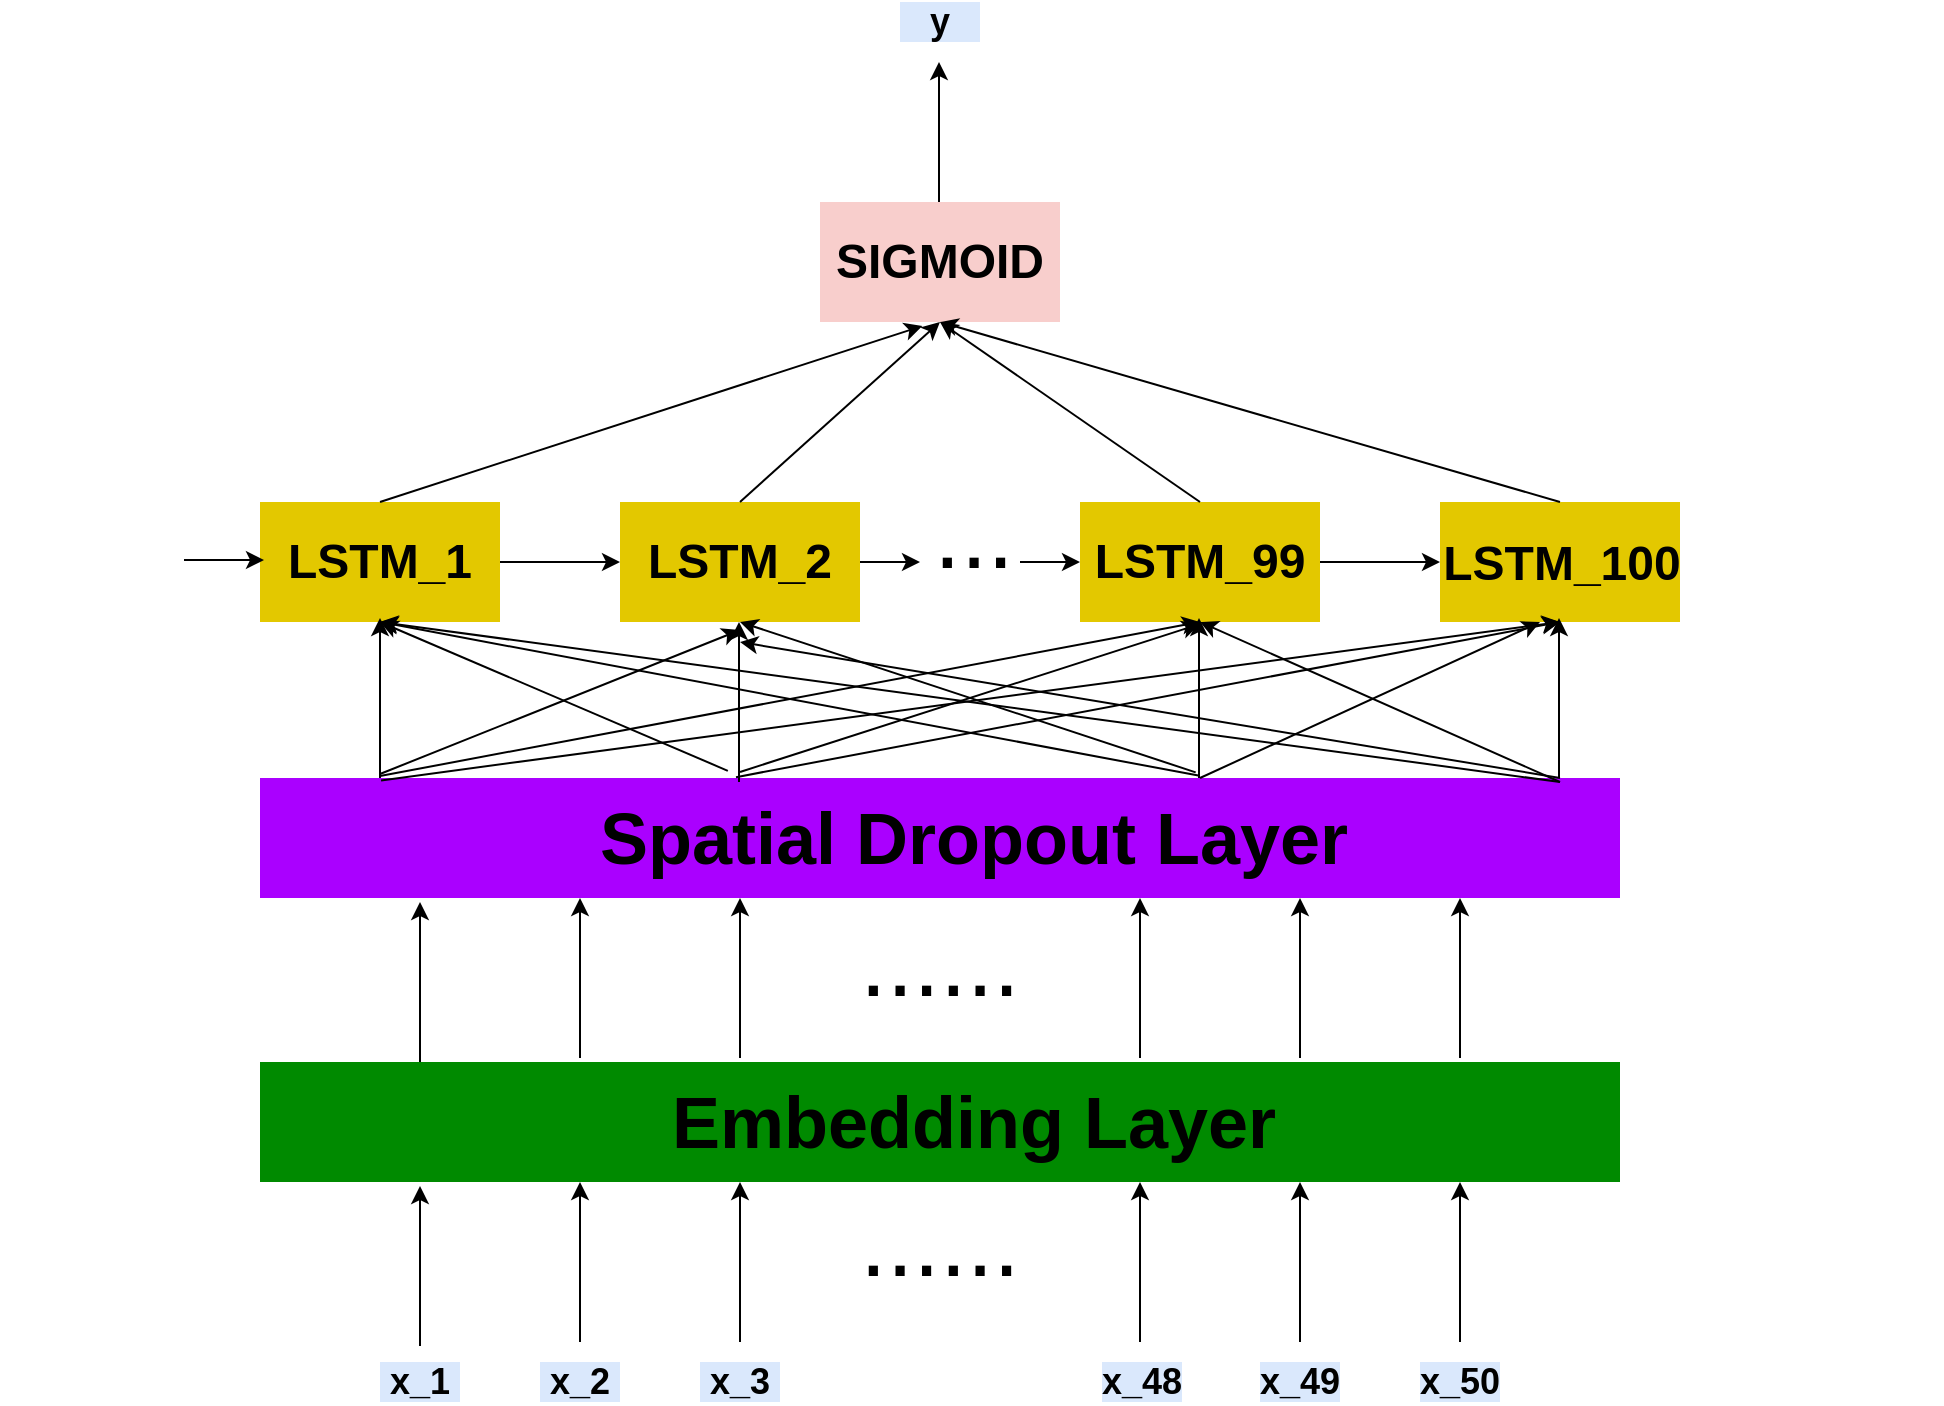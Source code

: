 <mxfile version="12.9.11" type="device"><diagram id="SlZaupCxfMql6YngYvu5" name="Page-1"><mxGraphModel dx="1888" dy="580" grid="1" gridSize="10" guides="1" tooltips="1" connect="1" arrows="1" fold="1" page="1" pageScale="1" pageWidth="850" pageHeight="1100" math="0" shadow="0"><root><mxCell id="0"/><mxCell id="1" parent="0"/><mxCell id="21xqQsNwiiayu2fdilhb-9" value="" style="rounded=0;whiteSpace=wrap;html=1;fillColor=#008a00;strokeColor=none;fontColor=#ffffff;" vertex="1" parent="1"><mxGeometry x="60" y="860" width="680" height="60" as="geometry"/></mxCell><mxCell id="21xqQsNwiiayu2fdilhb-10" value="" style="endArrow=classic;html=1;" edge="1" parent="1"><mxGeometry width="50" height="50" relative="1" as="geometry"><mxPoint x="140" y="1002" as="sourcePoint"/><mxPoint x="140" y="922" as="targetPoint"/></mxGeometry></mxCell><mxCell id="21xqQsNwiiayu2fdilhb-11" value="" style="endArrow=classic;html=1;" edge="1" parent="1"><mxGeometry width="50" height="50" relative="1" as="geometry"><mxPoint x="220" y="1000" as="sourcePoint"/><mxPoint x="220" y="920" as="targetPoint"/></mxGeometry></mxCell><mxCell id="21xqQsNwiiayu2fdilhb-12" value="" style="endArrow=classic;html=1;" edge="1" parent="1"><mxGeometry width="50" height="50" relative="1" as="geometry"><mxPoint x="300" y="1000" as="sourcePoint"/><mxPoint x="300" y="920" as="targetPoint"/></mxGeometry></mxCell><mxCell id="21xqQsNwiiayu2fdilhb-13" value="" style="endArrow=classic;html=1;" edge="1" parent="1"><mxGeometry width="50" height="50" relative="1" as="geometry"><mxPoint x="500" y="1000" as="sourcePoint"/><mxPoint x="500" y="920" as="targetPoint"/></mxGeometry></mxCell><mxCell id="21xqQsNwiiayu2fdilhb-14" value="" style="endArrow=classic;html=1;" edge="1" parent="1"><mxGeometry width="50" height="50" relative="1" as="geometry"><mxPoint x="580" y="1000" as="sourcePoint"/><mxPoint x="580" y="920" as="targetPoint"/></mxGeometry></mxCell><mxCell id="21xqQsNwiiayu2fdilhb-15" value="" style="endArrow=classic;html=1;" edge="1" parent="1"><mxGeometry width="50" height="50" relative="1" as="geometry"><mxPoint x="660" y="1000" as="sourcePoint"/><mxPoint x="660" y="920" as="targetPoint"/></mxGeometry></mxCell><mxCell id="21xqQsNwiiayu2fdilhb-16" value="" style="rounded=0;whiteSpace=wrap;html=1;fillColor=#aa00ff;strokeColor=none;fontColor=#ffffff;" vertex="1" parent="1"><mxGeometry x="60" y="718" width="680" height="60" as="geometry"/></mxCell><mxCell id="21xqQsNwiiayu2fdilhb-17" value="" style="endArrow=classic;html=1;" edge="1" parent="1"><mxGeometry width="50" height="50" relative="1" as="geometry"><mxPoint x="140" y="860" as="sourcePoint"/><mxPoint x="140" y="780" as="targetPoint"/></mxGeometry></mxCell><mxCell id="21xqQsNwiiayu2fdilhb-18" value="" style="endArrow=classic;html=1;" edge="1" parent="1"><mxGeometry width="50" height="50" relative="1" as="geometry"><mxPoint x="220" y="858" as="sourcePoint"/><mxPoint x="220" y="778" as="targetPoint"/></mxGeometry></mxCell><mxCell id="21xqQsNwiiayu2fdilhb-19" value="" style="endArrow=classic;html=1;" edge="1" parent="1"><mxGeometry width="50" height="50" relative="1" as="geometry"><mxPoint x="300" y="858" as="sourcePoint"/><mxPoint x="300" y="778" as="targetPoint"/></mxGeometry></mxCell><mxCell id="21xqQsNwiiayu2fdilhb-20" value="" style="endArrow=classic;html=1;" edge="1" parent="1"><mxGeometry width="50" height="50" relative="1" as="geometry"><mxPoint x="500" y="858" as="sourcePoint"/><mxPoint x="500" y="778" as="targetPoint"/></mxGeometry></mxCell><mxCell id="21xqQsNwiiayu2fdilhb-21" value="" style="endArrow=classic;html=1;" edge="1" parent="1"><mxGeometry width="50" height="50" relative="1" as="geometry"><mxPoint x="580" y="858" as="sourcePoint"/><mxPoint x="580" y="778" as="targetPoint"/></mxGeometry></mxCell><mxCell id="21xqQsNwiiayu2fdilhb-22" value="" style="endArrow=classic;html=1;" edge="1" parent="1"><mxGeometry width="50" height="50" relative="1" as="geometry"><mxPoint x="660" y="858" as="sourcePoint"/><mxPoint x="660" y="778" as="targetPoint"/></mxGeometry></mxCell><mxCell id="21xqQsNwiiayu2fdilhb-23" value="" style="rounded=0;whiteSpace=wrap;html=1;fillColor=#e3c800;strokeColor=none;fontColor=#ffffff;" vertex="1" parent="1"><mxGeometry x="60" y="580" width="120" height="60" as="geometry"/></mxCell><mxCell id="21xqQsNwiiayu2fdilhb-24" value="" style="rounded=0;whiteSpace=wrap;html=1;fillColor=#e3c800;strokeColor=none;fontColor=#ffffff;" vertex="1" parent="1"><mxGeometry x="240" y="580" width="120" height="60" as="geometry"/></mxCell><mxCell id="21xqQsNwiiayu2fdilhb-25" value="" style="rounded=0;whiteSpace=wrap;html=1;fillColor=#e3c800;strokeColor=none;fontColor=#ffffff;" vertex="1" parent="1"><mxGeometry x="470" y="580" width="120" height="60" as="geometry"/></mxCell><mxCell id="21xqQsNwiiayu2fdilhb-26" value="" style="rounded=0;whiteSpace=wrap;html=1;fillColor=#e3c800;strokeColor=none;fontColor=#ffffff;" vertex="1" parent="1"><mxGeometry x="650" y="580" width="120" height="60" as="geometry"/></mxCell><mxCell id="21xqQsNwiiayu2fdilhb-27" value="" style="endArrow=classic;html=1;" edge="1" parent="1"><mxGeometry width="50" height="50" relative="1" as="geometry"><mxPoint x="120" y="716" as="sourcePoint"/><mxPoint x="300" y="644" as="targetPoint"/></mxGeometry></mxCell><mxCell id="21xqQsNwiiayu2fdilhb-28" value="" style="endArrow=classic;html=1;entryX=0.5;entryY=1;entryDx=0;entryDy=0;" edge="1" parent="1" target="21xqQsNwiiayu2fdilhb-25"><mxGeometry width="50" height="50" relative="1" as="geometry"><mxPoint x="120" y="717" as="sourcePoint"/><mxPoint x="259.96" y="654.02" as="targetPoint"/></mxGeometry></mxCell><mxCell id="21xqQsNwiiayu2fdilhb-30" value="" style="endArrow=classic;html=1;entryX=0.5;entryY=1;entryDx=0;entryDy=0;exitX=0.089;exitY=0.02;exitDx=0;exitDy=0;exitPerimeter=0;" edge="1" parent="1" source="21xqQsNwiiayu2fdilhb-16" target="21xqQsNwiiayu2fdilhb-26"><mxGeometry width="50" height="50" relative="1" as="geometry"><mxPoint x="130" y="727" as="sourcePoint"/><mxPoint x="540" y="650" as="targetPoint"/></mxGeometry></mxCell><mxCell id="21xqQsNwiiayu2fdilhb-31" value="" style="endArrow=classic;html=1;" edge="1" parent="1"><mxGeometry width="50" height="50" relative="1" as="geometry"><mxPoint x="120" y="718" as="sourcePoint"/><mxPoint x="120" y="638" as="targetPoint"/></mxGeometry></mxCell><mxCell id="21xqQsNwiiayu2fdilhb-32" value="" style="endArrow=classic;html=1;" edge="1" parent="1"><mxGeometry width="50" height="50" relative="1" as="geometry"><mxPoint x="299.5" y="720" as="sourcePoint"/><mxPoint x="299.5" y="640" as="targetPoint"/></mxGeometry></mxCell><mxCell id="21xqQsNwiiayu2fdilhb-33" value="" style="endArrow=classic;html=1;" edge="1" parent="1"><mxGeometry width="50" height="50" relative="1" as="geometry"><mxPoint x="529.5" y="718" as="sourcePoint"/><mxPoint x="529.5" y="638" as="targetPoint"/></mxGeometry></mxCell><mxCell id="21xqQsNwiiayu2fdilhb-34" value="" style="endArrow=classic;html=1;" edge="1" parent="1"><mxGeometry width="50" height="50" relative="1" as="geometry"><mxPoint x="709.5" y="718" as="sourcePoint"/><mxPoint x="709.5" y="638" as="targetPoint"/></mxGeometry></mxCell><mxCell id="21xqQsNwiiayu2fdilhb-35" value="" style="endArrow=classic;html=1;" edge="1" parent="1"><mxGeometry width="50" height="50" relative="1" as="geometry"><mxPoint x="300" y="715" as="sourcePoint"/><mxPoint x="530" y="641" as="targetPoint"/></mxGeometry></mxCell><mxCell id="21xqQsNwiiayu2fdilhb-36" value="" style="endArrow=classic;html=1;exitX=0.35;exitY=-0.007;exitDx=0;exitDy=0;exitPerimeter=0;" edge="1" parent="1" source="21xqQsNwiiayu2fdilhb-16"><mxGeometry width="50" height="50" relative="1" as="geometry"><mxPoint x="310" y="725" as="sourcePoint"/><mxPoint x="710" y="640" as="targetPoint"/></mxGeometry></mxCell><mxCell id="21xqQsNwiiayu2fdilhb-37" value="" style="endArrow=classic;html=1;entryX=0.5;entryY=1;entryDx=0;entryDy=0;exitX=0.344;exitY=-0.06;exitDx=0;exitDy=0;exitPerimeter=0;" edge="1" parent="1" source="21xqQsNwiiayu2fdilhb-16" target="21xqQsNwiiayu2fdilhb-23"><mxGeometry width="50" height="50" relative="1" as="geometry"><mxPoint x="130" y="726" as="sourcePoint"/><mxPoint x="310" y="654" as="targetPoint"/></mxGeometry></mxCell><mxCell id="21xqQsNwiiayu2fdilhb-38" value="" style="endArrow=classic;html=1;" edge="1" parent="1"><mxGeometry width="50" height="50" relative="1" as="geometry"><mxPoint x="530" y="718" as="sourcePoint"/><mxPoint x="700" y="640" as="targetPoint"/></mxGeometry></mxCell><mxCell id="21xqQsNwiiayu2fdilhb-39" value="" style="endArrow=classic;html=1;entryX=0.5;entryY=1;entryDx=0;entryDy=0;exitX=0.688;exitY=-0.047;exitDx=0;exitDy=0;exitPerimeter=0;" edge="1" parent="1" source="21xqQsNwiiayu2fdilhb-16" target="21xqQsNwiiayu2fdilhb-24"><mxGeometry width="50" height="50" relative="1" as="geometry"><mxPoint x="400" y="770" as="sourcePoint"/><mxPoint x="450" y="720" as="targetPoint"/></mxGeometry></mxCell><mxCell id="21xqQsNwiiayu2fdilhb-40" value="" style="endArrow=classic;html=1;entryX=0.5;entryY=1;entryDx=0;entryDy=0;exitX=0.69;exitY=-0.02;exitDx=0;exitDy=0;exitPerimeter=0;" edge="1" parent="1" source="21xqQsNwiiayu2fdilhb-16" target="21xqQsNwiiayu2fdilhb-23"><mxGeometry width="50" height="50" relative="1" as="geometry"><mxPoint x="400" y="770" as="sourcePoint"/><mxPoint x="450" y="720" as="targetPoint"/></mxGeometry></mxCell><mxCell id="21xqQsNwiiayu2fdilhb-41" value="" style="endArrow=classic;html=1;" edge="1" parent="1"><mxGeometry width="50" height="50" relative="1" as="geometry"><mxPoint x="710" y="720" as="sourcePoint"/><mxPoint x="120" y="640" as="targetPoint"/></mxGeometry></mxCell><mxCell id="21xqQsNwiiayu2fdilhb-42" value="" style="endArrow=classic;html=1;" edge="1" parent="1"><mxGeometry width="50" height="50" relative="1" as="geometry"><mxPoint x="710" y="720" as="sourcePoint"/><mxPoint x="530" y="640" as="targetPoint"/></mxGeometry></mxCell><mxCell id="21xqQsNwiiayu2fdilhb-43" value="" style="endArrow=classic;html=1;" edge="1" parent="1"><mxGeometry width="50" height="50" relative="1" as="geometry"><mxPoint x="710" y="718" as="sourcePoint"/><mxPoint x="300" y="650" as="targetPoint"/></mxGeometry></mxCell><mxCell id="21xqQsNwiiayu2fdilhb-45" value="" style="endArrow=classic;html=1;exitX=1;exitY=0.5;exitDx=0;exitDy=0;" edge="1" parent="1" source="21xqQsNwiiayu2fdilhb-25"><mxGeometry width="50" height="50" relative="1" as="geometry"><mxPoint x="600" y="660" as="sourcePoint"/><mxPoint x="650" y="610" as="targetPoint"/></mxGeometry></mxCell><mxCell id="21xqQsNwiiayu2fdilhb-46" value="" style="endArrow=classic;html=1;" edge="1" parent="1"><mxGeometry width="50" height="50" relative="1" as="geometry"><mxPoint x="440" y="610" as="sourcePoint"/><mxPoint x="470" y="610" as="targetPoint"/></mxGeometry></mxCell><mxCell id="21xqQsNwiiayu2fdilhb-47" value="" style="endArrow=classic;html=1;exitX=1;exitY=0.5;exitDx=0;exitDy=0;" edge="1" parent="1" source="21xqQsNwiiayu2fdilhb-24"><mxGeometry width="50" height="50" relative="1" as="geometry"><mxPoint x="400" y="770" as="sourcePoint"/><mxPoint x="390" y="610" as="targetPoint"/></mxGeometry></mxCell><mxCell id="21xqQsNwiiayu2fdilhb-48" value="" style="endArrow=classic;html=1;exitX=1;exitY=0.5;exitDx=0;exitDy=0;entryX=0;entryY=0.5;entryDx=0;entryDy=0;" edge="1" parent="1" source="21xqQsNwiiayu2fdilhb-23" target="21xqQsNwiiayu2fdilhb-24"><mxGeometry width="50" height="50" relative="1" as="geometry"><mxPoint x="400" y="770" as="sourcePoint"/><mxPoint x="450" y="720" as="targetPoint"/></mxGeometry></mxCell><mxCell id="21xqQsNwiiayu2fdilhb-51" value="" style="rounded=0;whiteSpace=wrap;html=1;fillColor=#f8cecc;strokeColor=none;" vertex="1" parent="1"><mxGeometry x="340" y="430" width="120" height="60" as="geometry"/></mxCell><mxCell id="21xqQsNwiiayu2fdilhb-52" value="" style="endArrow=classic;html=1;exitX=0.5;exitY=0;exitDx=0;exitDy=0;entryX=0.427;entryY=1.033;entryDx=0;entryDy=0;entryPerimeter=0;" edge="1" parent="1" source="21xqQsNwiiayu2fdilhb-23" target="21xqQsNwiiayu2fdilhb-51"><mxGeometry width="50" height="50" relative="1" as="geometry"><mxPoint x="400" y="570" as="sourcePoint"/><mxPoint x="450" y="520" as="targetPoint"/></mxGeometry></mxCell><mxCell id="21xqQsNwiiayu2fdilhb-53" value="" style="endArrow=classic;html=1;exitX=0.5;exitY=0;exitDx=0;exitDy=0;" edge="1" parent="1" source="21xqQsNwiiayu2fdilhb-24"><mxGeometry width="50" height="50" relative="1" as="geometry"><mxPoint x="400" y="570" as="sourcePoint"/><mxPoint x="400" y="490" as="targetPoint"/></mxGeometry></mxCell><mxCell id="21xqQsNwiiayu2fdilhb-54" value="" style="endArrow=classic;html=1;exitX=0.5;exitY=0;exitDx=0;exitDy=0;" edge="1" parent="1" source="21xqQsNwiiayu2fdilhb-25"><mxGeometry width="50" height="50" relative="1" as="geometry"><mxPoint x="520" y="570" as="sourcePoint"/><mxPoint x="400" y="490" as="targetPoint"/></mxGeometry></mxCell><mxCell id="21xqQsNwiiayu2fdilhb-55" value="" style="endArrow=classic;html=1;exitX=0.5;exitY=0;exitDx=0;exitDy=0;" edge="1" parent="1" source="21xqQsNwiiayu2fdilhb-26"><mxGeometry width="50" height="50" relative="1" as="geometry"><mxPoint x="400" y="570" as="sourcePoint"/><mxPoint x="400" y="490" as="targetPoint"/></mxGeometry></mxCell><mxCell id="21xqQsNwiiayu2fdilhb-56" value="" style="endArrow=classic;html=1;" edge="1" parent="1"><mxGeometry width="50" height="50" relative="1" as="geometry"><mxPoint x="399.5" y="430" as="sourcePoint"/><mxPoint x="399.5" y="360" as="targetPoint"/></mxGeometry></mxCell><mxCell id="21xqQsNwiiayu2fdilhb-57" value="" style="endArrow=classic;html=1;" edge="1" parent="1"><mxGeometry width="50" height="50" relative="1" as="geometry"><mxPoint x="22" y="609" as="sourcePoint"/><mxPoint x="62" y="609" as="targetPoint"/></mxGeometry></mxCell><mxCell id="21xqQsNwiiayu2fdilhb-59" value="&lt;font style=&quot;font-size: 48px&quot;&gt;...&lt;/font&gt;" style="text;html=1;strokeColor=none;fillColor=none;align=center;verticalAlign=middle;whiteSpace=wrap;rounded=0;" vertex="1" parent="1"><mxGeometry x="397" y="586" width="40" height="20" as="geometry"/></mxCell><mxCell id="21xqQsNwiiayu2fdilhb-66" value="&lt;font style=&quot;font-size: 48px&quot;&gt;......&lt;/font&gt;" style="text;html=1;strokeColor=none;fillColor=none;align=center;verticalAlign=middle;whiteSpace=wrap;rounded=0;" vertex="1" parent="1"><mxGeometry x="380" y="800" width="40" height="20" as="geometry"/></mxCell><mxCell id="21xqQsNwiiayu2fdilhb-68" value="&lt;font style=&quot;font-size: 48px&quot;&gt;......&lt;/font&gt;" style="text;html=1;strokeColor=none;fillColor=none;align=center;verticalAlign=middle;whiteSpace=wrap;rounded=0;" vertex="1" parent="1"><mxGeometry x="380" y="940" width="40" height="20" as="geometry"/></mxCell><mxCell id="21xqQsNwiiayu2fdilhb-69" value="&lt;b&gt;&lt;font style=&quot;font-size: 36px&quot;&gt;Embedding Layer&lt;/font&gt;&lt;/b&gt;" style="text;html=1;strokeColor=none;fillColor=none;align=center;verticalAlign=middle;whiteSpace=wrap;rounded=0;" vertex="1" parent="1"><mxGeometry x="227" y="880" width="380" height="20" as="geometry"/></mxCell><mxCell id="21xqQsNwiiayu2fdilhb-71" value="&lt;b&gt;&lt;font style=&quot;font-size: 36px&quot;&gt;Spatial Dropout Layer&lt;/font&gt;&lt;/b&gt;" style="text;html=1;strokeColor=none;fillColor=none;align=center;verticalAlign=middle;whiteSpace=wrap;rounded=0;" vertex="1" parent="1"><mxGeometry x="162" y="738" width="510" height="20" as="geometry"/></mxCell><mxCell id="21xqQsNwiiayu2fdilhb-73" value="&lt;b&gt;&lt;font style=&quot;font-size: 24px&quot;&gt;LSTM_1&lt;/font&gt;&lt;/b&gt;" style="text;html=1;strokeColor=none;fillColor=none;align=center;verticalAlign=middle;whiteSpace=wrap;rounded=0;" vertex="1" parent="1"><mxGeometry x="-70" y="600" width="380" height="20" as="geometry"/></mxCell><mxCell id="21xqQsNwiiayu2fdilhb-74" value="&lt;b&gt;&lt;font style=&quot;font-size: 24px&quot;&gt;LSTM_2&lt;/font&gt;&lt;/b&gt;" style="text;html=1;strokeColor=none;fillColor=none;align=center;verticalAlign=middle;whiteSpace=wrap;rounded=0;" vertex="1" parent="1"><mxGeometry x="110" y="600" width="380" height="20" as="geometry"/></mxCell><mxCell id="21xqQsNwiiayu2fdilhb-76" value="&lt;b&gt;&lt;font style=&quot;font-size: 24px&quot;&gt;LSTM_99&lt;/font&gt;&lt;/b&gt;" style="text;html=1;strokeColor=none;fillColor=none;align=center;verticalAlign=middle;whiteSpace=wrap;rounded=0;" vertex="1" parent="1"><mxGeometry x="340" y="600" width="380" height="20" as="geometry"/></mxCell><mxCell id="21xqQsNwiiayu2fdilhb-77" value="&lt;b&gt;&lt;font style=&quot;font-size: 24px&quot;&gt;LSTM_100&lt;br&gt;&lt;/font&gt;&lt;/b&gt;" style="text;html=1;strokeColor=none;fillColor=none;align=center;verticalAlign=middle;whiteSpace=wrap;rounded=0;" vertex="1" parent="1"><mxGeometry x="521" y="601" width="380" height="20" as="geometry"/></mxCell><mxCell id="21xqQsNwiiayu2fdilhb-78" value="&lt;span style=&quot;font-size: 24px&quot;&gt;&lt;b&gt;SIGMOID&lt;/b&gt;&lt;/span&gt;" style="text;html=1;strokeColor=none;fillColor=none;align=center;verticalAlign=middle;whiteSpace=wrap;rounded=0;" vertex="1" parent="1"><mxGeometry x="210" y="450" width="380" height="20" as="geometry"/></mxCell><mxCell id="21xqQsNwiiayu2fdilhb-79" value="&lt;font style=&quot;font-size: 18px&quot;&gt;&lt;b&gt;x_1&lt;/b&gt;&lt;/font&gt;" style="text;html=1;strokeColor=none;fillColor=#dae8fc;align=center;verticalAlign=middle;whiteSpace=wrap;rounded=0;" vertex="1" parent="1"><mxGeometry x="120" y="1010" width="40" height="20" as="geometry"/></mxCell><mxCell id="21xqQsNwiiayu2fdilhb-80" value="&lt;font style=&quot;font-size: 18px&quot;&gt;&lt;b&gt;x_2&lt;/b&gt;&lt;/font&gt;" style="text;html=1;strokeColor=none;fillColor=#dae8fc;align=center;verticalAlign=middle;whiteSpace=wrap;rounded=0;" vertex="1" parent="1"><mxGeometry x="200" y="1010" width="40" height="20" as="geometry"/></mxCell><mxCell id="21xqQsNwiiayu2fdilhb-82" value="&lt;font style=&quot;font-size: 18px&quot;&gt;&lt;b&gt;x_3&lt;/b&gt;&lt;/font&gt;" style="text;html=1;strokeColor=none;fillColor=#dae8fc;align=center;verticalAlign=middle;whiteSpace=wrap;rounded=0;" vertex="1" parent="1"><mxGeometry x="280" y="1010" width="40" height="20" as="geometry"/></mxCell><mxCell id="21xqQsNwiiayu2fdilhb-83" value="&lt;font style=&quot;font-size: 18px&quot;&gt;&lt;b&gt;x_48&lt;/b&gt;&lt;/font&gt;" style="text;html=1;strokeColor=none;fillColor=#dae8fc;align=center;verticalAlign=middle;whiteSpace=wrap;rounded=0;" vertex="1" parent="1"><mxGeometry x="481" y="1010" width="40" height="20" as="geometry"/></mxCell><mxCell id="21xqQsNwiiayu2fdilhb-84" value="&lt;font style=&quot;font-size: 18px&quot;&gt;&lt;b&gt;x_49&lt;/b&gt;&lt;br&gt;&lt;/font&gt;" style="text;html=1;strokeColor=none;fillColor=#dae8fc;align=center;verticalAlign=middle;whiteSpace=wrap;rounded=0;" vertex="1" parent="1"><mxGeometry x="560" y="1010" width="40" height="20" as="geometry"/></mxCell><mxCell id="21xqQsNwiiayu2fdilhb-85" value="&lt;font style=&quot;font-size: 18px&quot;&gt;&lt;b&gt;x_50&lt;/b&gt;&lt;br&gt;&lt;/font&gt;" style="text;html=1;strokeColor=none;fillColor=#dae8fc;align=center;verticalAlign=middle;whiteSpace=wrap;rounded=0;" vertex="1" parent="1"><mxGeometry x="640" y="1010" width="40" height="20" as="geometry"/></mxCell><mxCell id="21xqQsNwiiayu2fdilhb-86" value="&lt;font style=&quot;font-size: 18px&quot;&gt;&lt;b&gt;y&lt;/b&gt;&lt;/font&gt;" style="text;html=1;strokeColor=none;fillColor=#dae8fc;align=center;verticalAlign=middle;whiteSpace=wrap;rounded=0;" vertex="1" parent="1"><mxGeometry x="380" y="330" width="40" height="20" as="geometry"/></mxCell></root></mxGraphModel></diagram></mxfile>
